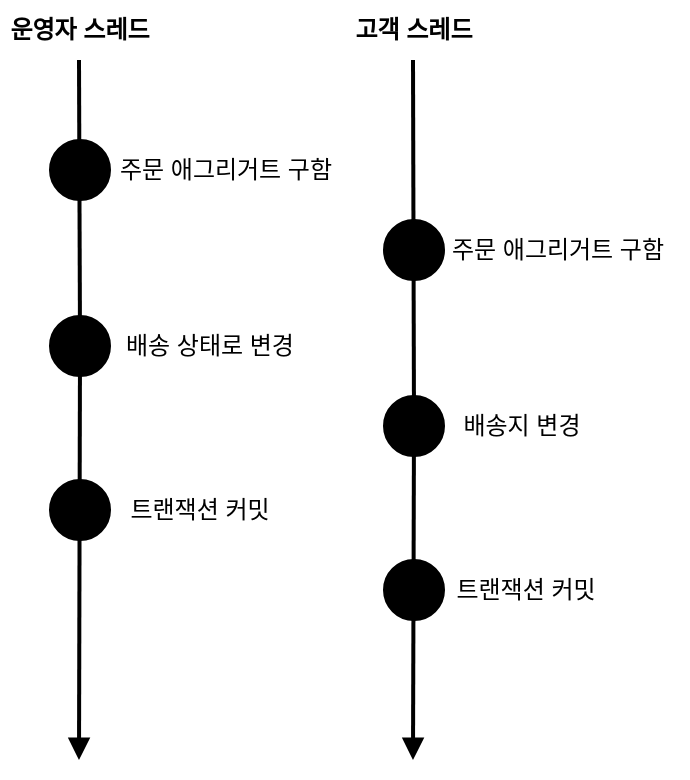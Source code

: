 <mxfile version="24.6.4" type="device">
  <diagram name="페이지-1" id="M9-4f_MAl8bMelxesaw6">
    <mxGraphModel dx="996" dy="894" grid="1" gridSize="10" guides="1" tooltips="1" connect="1" arrows="1" fold="1" page="1" pageScale="1" pageWidth="827" pageHeight="1169" math="0" shadow="0">
      <root>
        <mxCell id="0" />
        <mxCell id="1" parent="0" />
        <mxCell id="fpKhWrLARtiBmoZnxf9d-1" value="" style="endArrow=block;html=1;rounded=0;strokeWidth=2;endFill=1;" edge="1" parent="1" source="fpKhWrLARtiBmoZnxf9d-4">
          <mxGeometry width="50" height="50" relative="1" as="geometry">
            <mxPoint x="164.5" y="120" as="sourcePoint" />
            <mxPoint x="164.5" y="470" as="targetPoint" />
          </mxGeometry>
        </mxCell>
        <mxCell id="fpKhWrLARtiBmoZnxf9d-3" value="" style="ellipse;whiteSpace=wrap;html=1;aspect=fixed;fillStyle=auto;fillColor=#000000;" vertex="1" parent="1">
          <mxGeometry x="150" y="160" width="30" height="30" as="geometry" />
        </mxCell>
        <mxCell id="fpKhWrLARtiBmoZnxf9d-5" value="" style="endArrow=none;html=1;rounded=0;strokeWidth=2;endFill=0;" edge="1" parent="1" target="fpKhWrLARtiBmoZnxf9d-4">
          <mxGeometry width="50" height="50" relative="1" as="geometry">
            <mxPoint x="164.5" y="120" as="sourcePoint" />
            <mxPoint x="164.5" y="470" as="targetPoint" />
          </mxGeometry>
        </mxCell>
        <mxCell id="fpKhWrLARtiBmoZnxf9d-4" value="" style="ellipse;whiteSpace=wrap;html=1;aspect=fixed;fillStyle=auto;fillColor=#000000;" vertex="1" parent="1">
          <mxGeometry x="150" y="248" width="30" height="30" as="geometry" />
        </mxCell>
        <mxCell id="fpKhWrLARtiBmoZnxf9d-6" value="" style="ellipse;whiteSpace=wrap;html=1;aspect=fixed;fillStyle=auto;fillColor=#000000;" vertex="1" parent="1">
          <mxGeometry x="150" y="330" width="30" height="30" as="geometry" />
        </mxCell>
        <mxCell id="fpKhWrLARtiBmoZnxf9d-7" value="" style="endArrow=block;html=1;rounded=0;strokeWidth=2;endFill=1;" edge="1" parent="1" source="fpKhWrLARtiBmoZnxf9d-10">
          <mxGeometry width="50" height="50" relative="1" as="geometry">
            <mxPoint x="331.5" y="120" as="sourcePoint" />
            <mxPoint x="331.5" y="470" as="targetPoint" />
          </mxGeometry>
        </mxCell>
        <mxCell id="fpKhWrLARtiBmoZnxf9d-8" value="" style="ellipse;whiteSpace=wrap;html=1;aspect=fixed;fillStyle=auto;fillColor=#000000;" vertex="1" parent="1">
          <mxGeometry x="317" y="200" width="30" height="30" as="geometry" />
        </mxCell>
        <mxCell id="fpKhWrLARtiBmoZnxf9d-9" value="" style="endArrow=none;html=1;rounded=0;strokeWidth=2;endFill=0;" edge="1" parent="1" target="fpKhWrLARtiBmoZnxf9d-10">
          <mxGeometry width="50" height="50" relative="1" as="geometry">
            <mxPoint x="331.5" y="120" as="sourcePoint" />
            <mxPoint x="331.5" y="470" as="targetPoint" />
          </mxGeometry>
        </mxCell>
        <mxCell id="fpKhWrLARtiBmoZnxf9d-10" value="" style="ellipse;whiteSpace=wrap;html=1;aspect=fixed;fillStyle=auto;fillColor=#000000;" vertex="1" parent="1">
          <mxGeometry x="317" y="288" width="30" height="30" as="geometry" />
        </mxCell>
        <mxCell id="fpKhWrLARtiBmoZnxf9d-11" value="" style="ellipse;whiteSpace=wrap;html=1;aspect=fixed;fillStyle=auto;fillColor=#000000;" vertex="1" parent="1">
          <mxGeometry x="317" y="370" width="30" height="30" as="geometry" />
        </mxCell>
        <mxCell id="fpKhWrLARtiBmoZnxf9d-12" value="주문 애그리거트 구함" style="text;html=1;align=center;verticalAlign=middle;whiteSpace=wrap;rounded=0;" vertex="1" parent="1">
          <mxGeometry x="173" y="165" width="130" height="20" as="geometry" />
        </mxCell>
        <mxCell id="fpKhWrLARtiBmoZnxf9d-13" value="주문 애그리거트 구함" style="text;html=1;align=center;verticalAlign=middle;whiteSpace=wrap;rounded=0;" vertex="1" parent="1">
          <mxGeometry x="339" y="205" width="130" height="20" as="geometry" />
        </mxCell>
        <mxCell id="fpKhWrLARtiBmoZnxf9d-14" value="배송 상태로 변경" style="text;html=1;align=center;verticalAlign=middle;whiteSpace=wrap;rounded=0;" vertex="1" parent="1">
          <mxGeometry x="165" y="253" width="130" height="20" as="geometry" />
        </mxCell>
        <mxCell id="fpKhWrLARtiBmoZnxf9d-15" value="트랜잭션 커밋" style="text;html=1;align=center;verticalAlign=middle;whiteSpace=wrap;rounded=0;" vertex="1" parent="1">
          <mxGeometry x="160" y="335" width="130" height="20" as="geometry" />
        </mxCell>
        <mxCell id="fpKhWrLARtiBmoZnxf9d-16" value="배송지 변경" style="text;html=1;align=center;verticalAlign=middle;whiteSpace=wrap;rounded=0;" vertex="1" parent="1">
          <mxGeometry x="321" y="293" width="130" height="20" as="geometry" />
        </mxCell>
        <mxCell id="fpKhWrLARtiBmoZnxf9d-17" value="트랜잭션 커밋" style="text;html=1;align=center;verticalAlign=middle;whiteSpace=wrap;rounded=0;" vertex="1" parent="1">
          <mxGeometry x="323" y="375" width="130" height="20" as="geometry" />
        </mxCell>
        <mxCell id="fpKhWrLARtiBmoZnxf9d-18" value="운영자 스레드" style="text;html=1;align=center;verticalAlign=middle;whiteSpace=wrap;rounded=0;fontStyle=1" vertex="1" parent="1">
          <mxGeometry x="125" y="90" width="80" height="30" as="geometry" />
        </mxCell>
        <mxCell id="fpKhWrLARtiBmoZnxf9d-19" value="고객 스레드" style="text;html=1;align=center;verticalAlign=middle;whiteSpace=wrap;rounded=0;fontStyle=1" vertex="1" parent="1">
          <mxGeometry x="292" y="90" width="80" height="30" as="geometry" />
        </mxCell>
      </root>
    </mxGraphModel>
  </diagram>
</mxfile>
